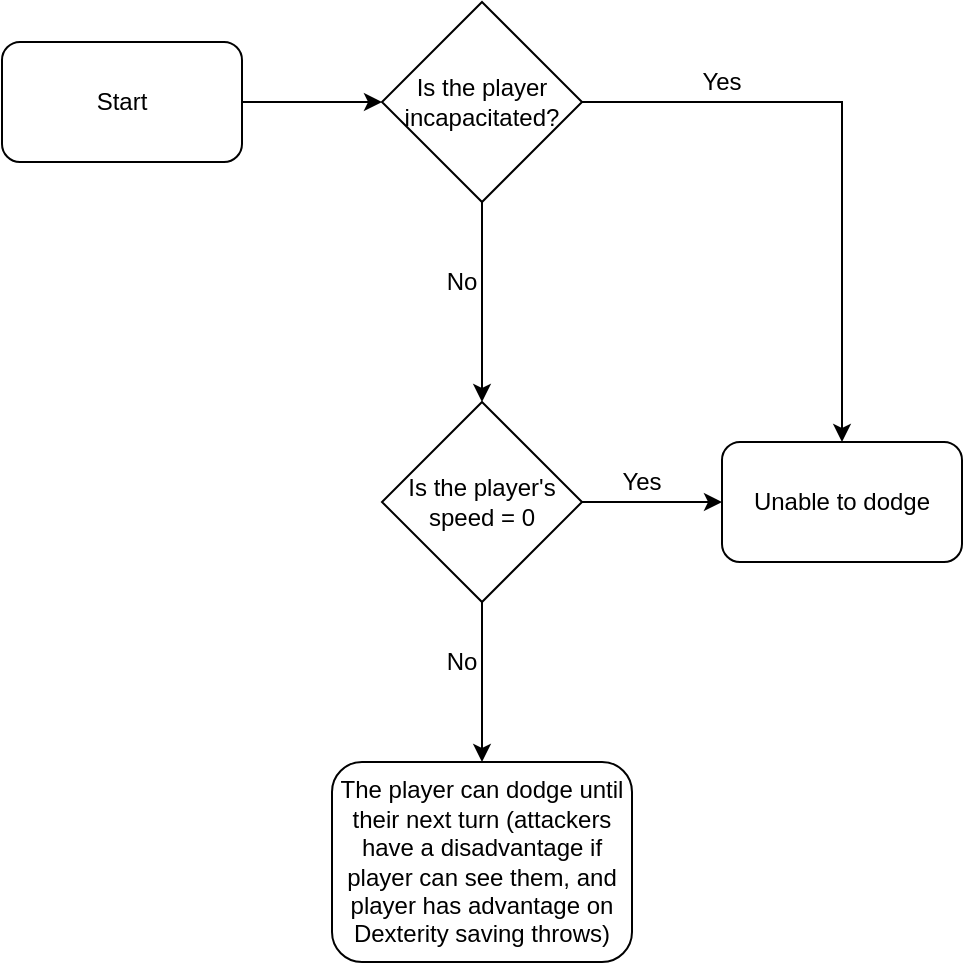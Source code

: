 <mxfile version="14.4.3" type="device"><diagram id="CBSSzuVwRRqJ6K18UTGn" name="Page-1"><mxGraphModel dx="1024" dy="592" grid="1" gridSize="10" guides="1" tooltips="1" connect="1" arrows="1" fold="1" page="1" pageScale="1" pageWidth="850" pageHeight="1100" math="0" shadow="0"><root><mxCell id="0"/><mxCell id="1" parent="0"/><mxCell id="JB44ldH6-SnPaqWFvx4d-3" style="edgeStyle=orthogonalEdgeStyle;rounded=0;orthogonalLoop=1;jettySize=auto;html=1;" parent="1" source="23Ri2xZL8X3MXaugrOq_-1" target="JB44ldH6-SnPaqWFvx4d-1" edge="1"><mxGeometry relative="1" as="geometry"/></mxCell><mxCell id="23Ri2xZL8X3MXaugrOq_-1" value="Start" style="rounded=1;whiteSpace=wrap;html=1;" parent="1" vertex="1"><mxGeometry x="40" y="40" width="120" height="60" as="geometry"/></mxCell><mxCell id="JB44ldH6-SnPaqWFvx4d-4" style="edgeStyle=orthogonalEdgeStyle;rounded=0;orthogonalLoop=1;jettySize=auto;html=1;" parent="1" source="JB44ldH6-SnPaqWFvx4d-1" target="JB44ldH6-SnPaqWFvx4d-2" edge="1"><mxGeometry relative="1" as="geometry"/></mxCell><mxCell id="JB44ldH6-SnPaqWFvx4d-9" style="edgeStyle=orthogonalEdgeStyle;rounded=0;orthogonalLoop=1;jettySize=auto;html=1;" parent="1" source="JB44ldH6-SnPaqWFvx4d-1" target="JB44ldH6-SnPaqWFvx4d-7" edge="1"><mxGeometry relative="1" as="geometry"/></mxCell><mxCell id="JB44ldH6-SnPaqWFvx4d-1" value="Is the player incapacitated?" style="rhombus;whiteSpace=wrap;html=1;" parent="1" vertex="1"><mxGeometry x="230" y="20" width="100" height="100" as="geometry"/></mxCell><mxCell id="JB44ldH6-SnPaqWFvx4d-6" style="edgeStyle=orthogonalEdgeStyle;rounded=0;orthogonalLoop=1;jettySize=auto;html=1;" parent="1" source="JB44ldH6-SnPaqWFvx4d-2" target="JB44ldH6-SnPaqWFvx4d-5" edge="1"><mxGeometry relative="1" as="geometry"/></mxCell><mxCell id="JB44ldH6-SnPaqWFvx4d-8" style="edgeStyle=orthogonalEdgeStyle;rounded=0;orthogonalLoop=1;jettySize=auto;html=1;" parent="1" source="JB44ldH6-SnPaqWFvx4d-2" target="JB44ldH6-SnPaqWFvx4d-7" edge="1"><mxGeometry relative="1" as="geometry"/></mxCell><mxCell id="JB44ldH6-SnPaqWFvx4d-2" value="Is the player's speed = 0" style="rhombus;whiteSpace=wrap;html=1;" parent="1" vertex="1"><mxGeometry x="230" y="220" width="100" height="100" as="geometry"/></mxCell><mxCell id="JB44ldH6-SnPaqWFvx4d-5" value="The player can dodge until their next turn (attackers have a disadvantage if player can see them, and player has advantage on Dexterity saving throws)" style="rounded=1;whiteSpace=wrap;html=1;" parent="1" vertex="1"><mxGeometry x="205" y="400" width="150" height="100" as="geometry"/></mxCell><mxCell id="JB44ldH6-SnPaqWFvx4d-7" value="Unable to dodge" style="rounded=1;whiteSpace=wrap;html=1;" parent="1" vertex="1"><mxGeometry x="400" y="240" width="120" height="60" as="geometry"/></mxCell><mxCell id="JB44ldH6-SnPaqWFvx4d-10" value="Yes" style="text;html=1;strokeColor=none;fillColor=none;align=center;verticalAlign=middle;whiteSpace=wrap;rounded=0;" parent="1" vertex="1"><mxGeometry x="380" y="50" width="40" height="20" as="geometry"/></mxCell><mxCell id="JB44ldH6-SnPaqWFvx4d-11" value="No" style="text;html=1;strokeColor=none;fillColor=none;align=center;verticalAlign=middle;whiteSpace=wrap;rounded=0;" parent="1" vertex="1"><mxGeometry x="250" y="150" width="40" height="20" as="geometry"/></mxCell><mxCell id="JB44ldH6-SnPaqWFvx4d-12" value="Yes" style="text;html=1;strokeColor=none;fillColor=none;align=center;verticalAlign=middle;whiteSpace=wrap;rounded=0;" parent="1" vertex="1"><mxGeometry x="340" y="250" width="40" height="20" as="geometry"/></mxCell><mxCell id="JB44ldH6-SnPaqWFvx4d-13" value="No" style="text;html=1;strokeColor=none;fillColor=none;align=center;verticalAlign=middle;whiteSpace=wrap;rounded=0;" parent="1" vertex="1"><mxGeometry x="250" y="340" width="40" height="20" as="geometry"/></mxCell></root></mxGraphModel></diagram></mxfile>